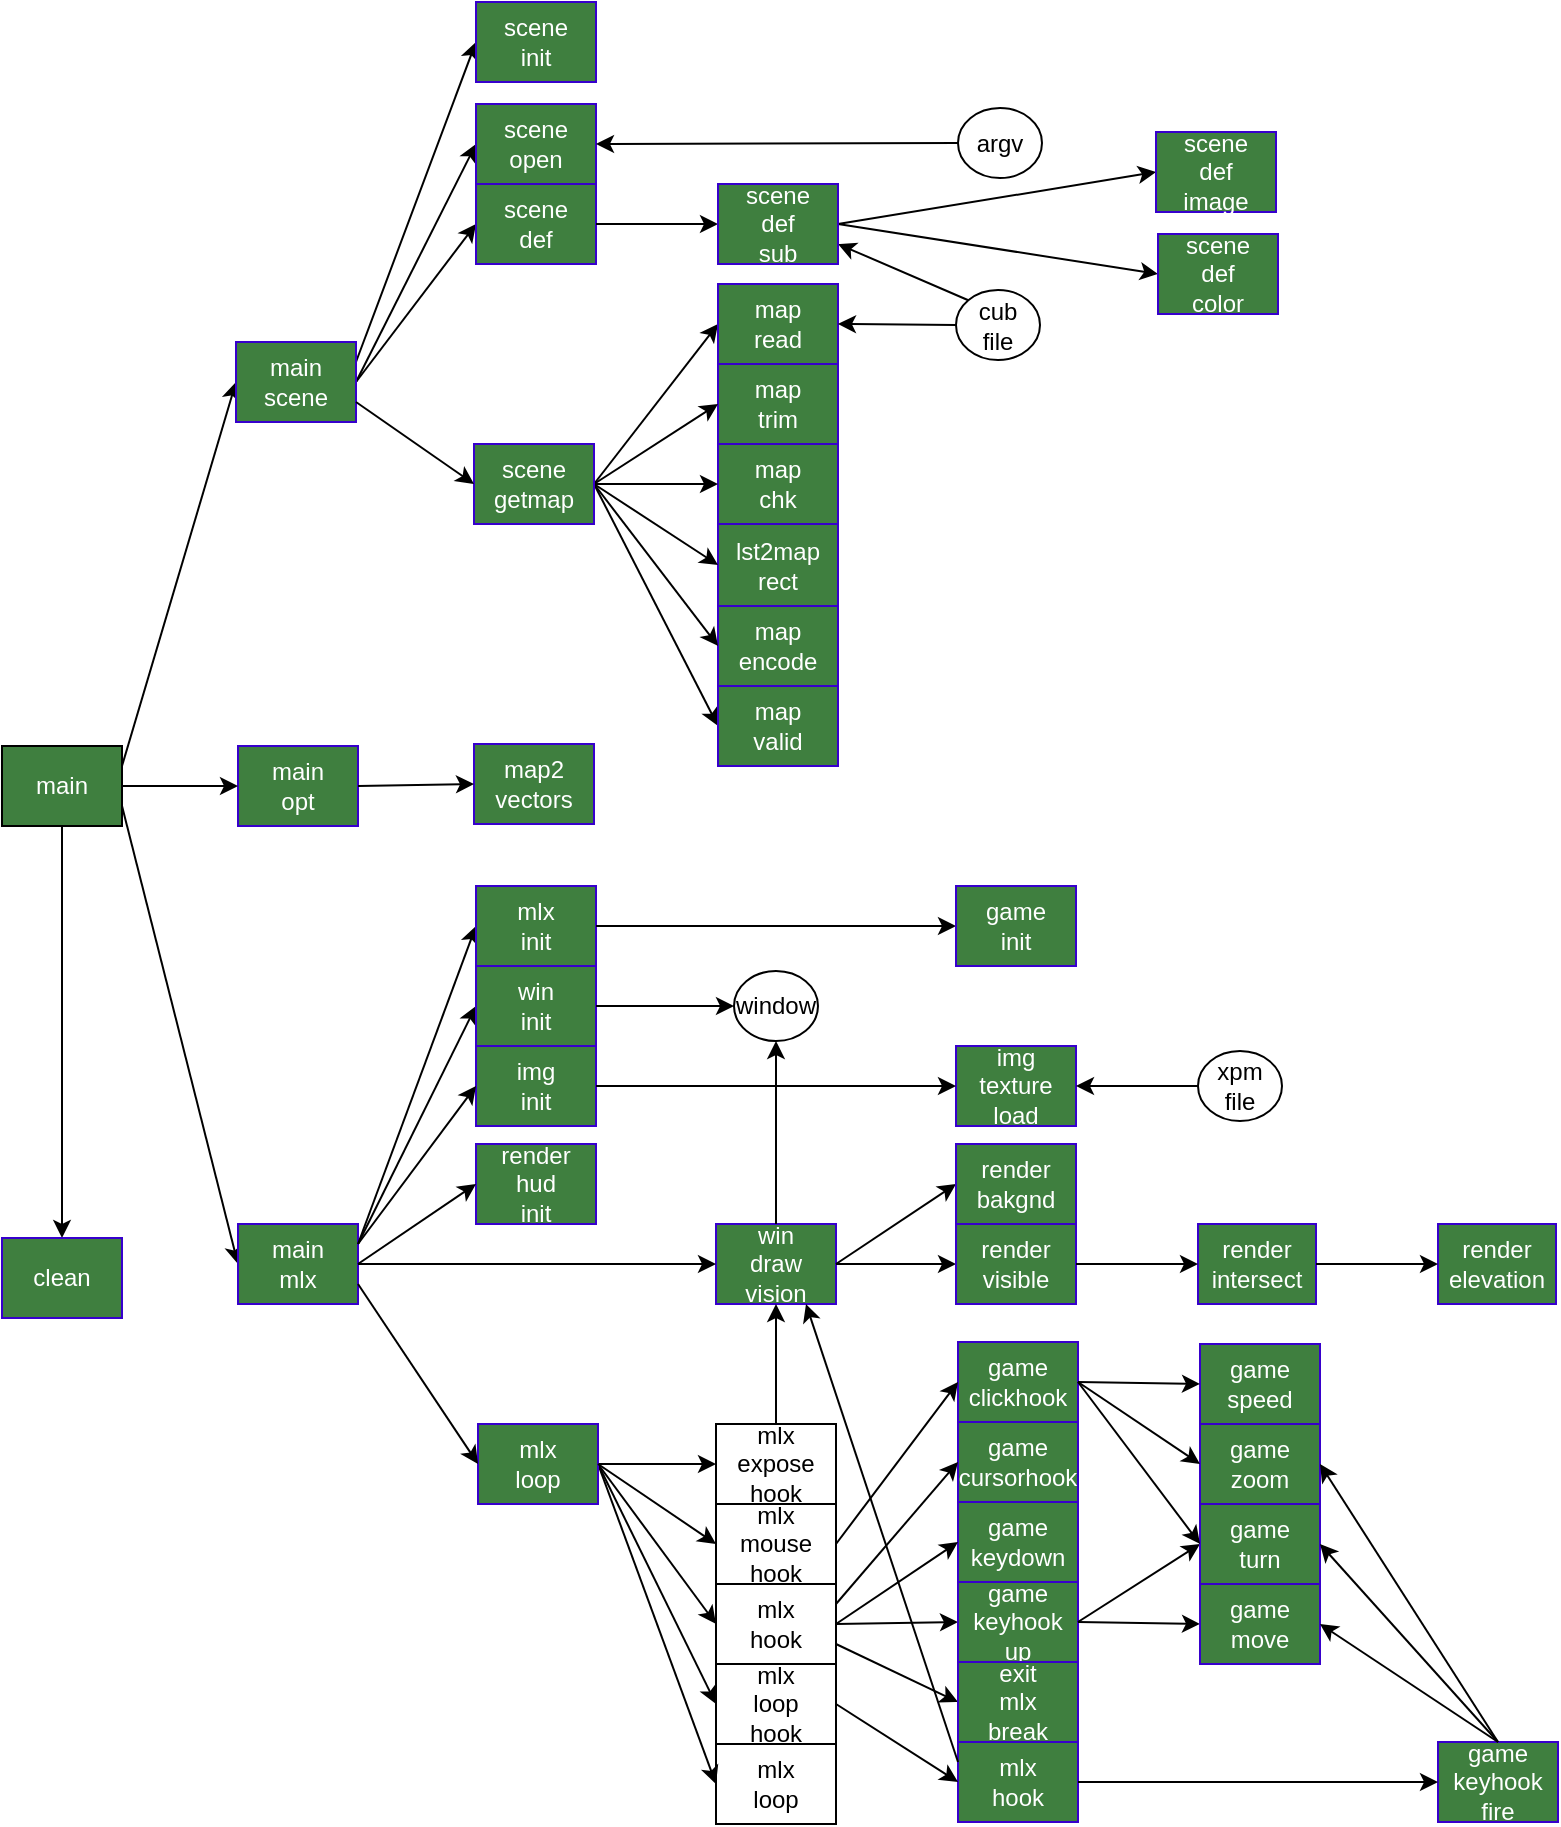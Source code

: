 <mxfile>
    <diagram id="hV0SHfoGrisFIh4XmOlX" name="Mandatory">
        <mxGraphModel dx="642" dy="841" grid="1" gridSize="10" guides="1" tooltips="1" connect="1" arrows="1" fold="1" page="1" pageScale="1" pageWidth="827" pageHeight="1169" math="0" shadow="0">
            <root>
                <mxCell id="0"/>
                <mxCell id="1" parent="0"/>
                <mxCell id="18" style="edgeStyle=none;html=1;entryX=0;entryY=0.5;entryDx=0;entryDy=0;exitX=1;exitY=0.5;exitDx=0;exitDy=0;" parent="1" source="33" target="12" edge="1">
                    <mxGeometry relative="1" as="geometry">
                        <mxPoint x="129" y="317" as="sourcePoint"/>
                    </mxGeometry>
                </mxCell>
                <mxCell id="26" style="edgeStyle=none;html=1;entryX=0.5;entryY=0;entryDx=0;entryDy=0;exitX=0.5;exitY=1;exitDx=0;exitDy=0;" parent="1" source="4" target="39" edge="1">
                    <mxGeometry relative="1" as="geometry">
                        <mxPoint x="68" y="521" as="targetPoint"/>
                        <mxPoint x="60" y="445" as="sourcePoint"/>
                    </mxGeometry>
                </mxCell>
                <mxCell id="34" style="edgeStyle=none;html=1;exitX=1;exitY=0.25;exitDx=0;exitDy=0;entryX=0;entryY=0.5;entryDx=0;entryDy=0;" parent="1" source="4" target="33" edge="1">
                    <mxGeometry relative="1" as="geometry"/>
                </mxCell>
                <mxCell id="4" value="main" style="rounded=0;whiteSpace=wrap;html=1;strokeWidth=1;fillColor=#3F7F3F;fontColor=#ffffff;strokeColor=default;" parent="1" vertex="1">
                    <mxGeometry x="2" y="381" width="60" height="40" as="geometry"/>
                </mxCell>
                <mxCell id="6" value="" style="endArrow=classic;html=1;entryX=0;entryY=0.5;entryDx=0;entryDy=0;exitX=1;exitY=0.25;exitDx=0;exitDy=0;" parent="1" source="33" target="13" edge="1">
                    <mxGeometry width="50" height="50" relative="1" as="geometry">
                        <mxPoint x="129" y="307" as="sourcePoint"/>
                        <mxPoint x="429" y="171.5" as="targetPoint"/>
                    </mxGeometry>
                </mxCell>
                <mxCell id="38" style="edgeStyle=none;html=1;entryX=0;entryY=0.5;entryDx=0;entryDy=0;exitX=1;exitY=0.5;exitDx=0;exitDy=0;" parent="1" source="33" target="35" edge="1">
                    <mxGeometry relative="1" as="geometry">
                        <mxPoint x="299" y="200" as="targetPoint"/>
                        <mxPoint x="190" y="170" as="sourcePoint"/>
                    </mxGeometry>
                </mxCell>
                <mxCell id="11" value="lst2map&lt;br&gt;rect" style="rounded=0;whiteSpace=wrap;html=1;fillColor=#3F7F3F;fontColor=#ffffff;strokeColor=#3700CC;" parent="1" vertex="1">
                    <mxGeometry x="360" y="270" width="60" height="41" as="geometry"/>
                </mxCell>
                <mxCell id="22" style="edgeStyle=none;html=1;entryX=0;entryY=0.5;entryDx=0;entryDy=0;exitX=1;exitY=0.5;exitDx=0;exitDy=0;" parent="1" source="72" target="19" edge="1">
                    <mxGeometry relative="1" as="geometry">
                        <mxPoint x="230" y="227" as="sourcePoint"/>
                    </mxGeometry>
                </mxCell>
                <mxCell id="12" value="scene&lt;br&gt;open" style="rounded=0;whiteSpace=wrap;html=1;fillColor=#3F7F3F;fontColor=#ffffff;strokeColor=#3700CC;" parent="1" vertex="1">
                    <mxGeometry x="239" y="60" width="60" height="40" as="geometry"/>
                </mxCell>
                <mxCell id="13" value="scene&lt;br&gt;init" style="rounded=0;whiteSpace=wrap;html=1;fillColor=#3F7F3F;fontColor=#ffffff;strokeColor=#3700CC;" parent="1" vertex="1">
                    <mxGeometry x="239" y="9" width="60" height="40" as="geometry"/>
                </mxCell>
                <mxCell id="15" value="" style="endArrow=classic;html=1;entryX=0;entryY=0.5;entryDx=0;entryDy=0;exitX=1;exitY=0.5;exitDx=0;exitDy=0;" parent="1" source="72" target="11" edge="1">
                    <mxGeometry width="50" height="50" relative="1" as="geometry">
                        <mxPoint x="260" y="267" as="sourcePoint"/>
                        <mxPoint x="268" y="64" as="targetPoint"/>
                    </mxGeometry>
                </mxCell>
                <mxCell id="25" style="edgeStyle=none;html=1;exitX=1;exitY=0.25;exitDx=0;exitDy=0;entryX=0;entryY=0.5;entryDx=0;entryDy=0;" parent="1" source="46" target="51" edge="1">
                    <mxGeometry relative="1" as="geometry"/>
                </mxCell>
                <mxCell id="45" style="edgeStyle=none;html=1;entryX=0;entryY=0.5;entryDx=0;entryDy=0;exitX=1;exitY=0.5;exitDx=0;exitDy=0;" parent="1" source="72" target="44" edge="1">
                    <mxGeometry relative="1" as="geometry">
                        <mxPoint x="240" y="177" as="sourcePoint"/>
                    </mxGeometry>
                </mxCell>
                <mxCell id="47" style="edgeStyle=none;html=1;entryX=0;entryY=0.5;entryDx=0;entryDy=0;exitX=1;exitY=0.75;exitDx=0;exitDy=0;" parent="1" source="4" target="46" edge="1">
                    <mxGeometry relative="1" as="geometry">
                        <mxPoint x="80" y="425" as="sourcePoint"/>
                    </mxGeometry>
                </mxCell>
                <mxCell id="19" value="map&lt;br&gt;valid" style="rounded=0;whiteSpace=wrap;html=1;fillColor=#3F7F3F;fontColor=#ffffff;strokeColor=#3700CC;" parent="1" vertex="1">
                    <mxGeometry x="360" y="351" width="60" height="40" as="geometry"/>
                </mxCell>
                <mxCell id="24" value="map&lt;br&gt;encode" style="rounded=0;whiteSpace=wrap;html=1;fillColor=#3F7F3F;fontColor=#ffffff;strokeColor=#3700CC;" parent="1" vertex="1">
                    <mxGeometry x="360" y="311" width="60" height="40" as="geometry"/>
                </mxCell>
                <mxCell id="31" value="argv" style="ellipse;whiteSpace=wrap;html=1;" parent="1" vertex="1">
                    <mxGeometry x="480" y="62" width="42" height="35" as="geometry"/>
                </mxCell>
                <mxCell id="32" value="" style="endArrow=classic;html=1;exitX=0;exitY=0.5;exitDx=0;exitDy=0;entryX=1;entryY=0.5;entryDx=0;entryDy=0;" parent="1" source="31" target="12" edge="1">
                    <mxGeometry width="50" height="50" relative="1" as="geometry">
                        <mxPoint x="532" y="39" as="sourcePoint"/>
                        <mxPoint x="534" as="targetPoint"/>
                    </mxGeometry>
                </mxCell>
                <mxCell id="33" value="main&lt;br&gt;scene" style="rounded=0;whiteSpace=wrap;html=1;fillColor=#3F7F3F;fontColor=#ffffff;strokeColor=#3700CC;" parent="1" vertex="1">
                    <mxGeometry x="119" y="179" width="60" height="40" as="geometry"/>
                </mxCell>
                <mxCell id="35" value="scene&lt;br&gt;def" style="rounded=0;whiteSpace=wrap;html=1;fillColor=#3F7F3F;fontColor=#ffffff;strokeColor=#3700CC;" parent="1" vertex="1">
                    <mxGeometry x="239" y="100" width="60" height="40" as="geometry"/>
                </mxCell>
                <mxCell id="39" value="clean" style="rounded=0;whiteSpace=wrap;html=1;fillColor=#3f7F3f;fontColor=#ffffff;strokeColor=#3700CC;" parent="1" vertex="1">
                    <mxGeometry x="2" y="627" width="60" height="40" as="geometry"/>
                </mxCell>
                <mxCell id="44" value="map&lt;br&gt;read" style="rounded=0;whiteSpace=wrap;html=1;fillColor=#3F7F3F;fontColor=#ffffff;strokeColor=#3700CC;" parent="1" vertex="1">
                    <mxGeometry x="360" y="150" width="60" height="40" as="geometry"/>
                </mxCell>
                <mxCell id="46" value="main&lt;br&gt;mlx" style="rounded=0;whiteSpace=wrap;html=1;fillColor=#3F7F3F;fontColor=#ffffff;strokeColor=#3700CC;" parent="1" vertex="1">
                    <mxGeometry x="120" y="620" width="60" height="40" as="geometry"/>
                </mxCell>
                <mxCell id="51" value="win&lt;br&gt;init" style="rounded=0;whiteSpace=wrap;html=1;fillColor=#3F7F3F;fontColor=#ffffff;strokeColor=#3700CC;" parent="1" vertex="1">
                    <mxGeometry x="239" y="491" width="60" height="40" as="geometry"/>
                </mxCell>
                <mxCell id="59" style="edgeStyle=none;html=1;exitX=1;exitY=0.25;exitDx=0;exitDy=0;entryX=0;entryY=0.5;entryDx=0;entryDy=0;" parent="1" source="46" target="52" edge="1">
                    <mxGeometry relative="1" as="geometry">
                        <mxPoint x="260" y="471" as="targetPoint"/>
                    </mxGeometry>
                </mxCell>
                <mxCell id="52" value="mlx&lt;br&gt;init" style="rounded=0;whiteSpace=wrap;html=1;fillColor=#3F7F3F;fontColor=#ffffff;strokeColor=#3700CC;" parent="1" vertex="1">
                    <mxGeometry x="239" y="451" width="60" height="40" as="geometry"/>
                </mxCell>
                <mxCell id="56" value="map&lt;br&gt;trim" style="rounded=0;whiteSpace=wrap;html=1;fillColor=#3F7F3F;fontColor=#ffffff;strokeColor=#3700CC;" parent="1" vertex="1">
                    <mxGeometry x="360" y="190" width="60" height="40" as="geometry"/>
                </mxCell>
                <mxCell id="67" style="edgeStyle=none;html=1;exitX=1;exitY=0.5;exitDx=0;exitDy=0;entryX=0;entryY=0.5;entryDx=0;entryDy=0;" parent="1" source="72" target="56" edge="1">
                    <mxGeometry relative="1" as="geometry">
                        <mxPoint x="320" y="437" as="sourcePoint"/>
                        <mxPoint x="369" y="413" as="targetPoint"/>
                    </mxGeometry>
                </mxCell>
                <mxCell id="68" style="edgeStyle=none;html=1;entryX=0;entryY=0.5;entryDx=0;entryDy=0;exitX=1;exitY=0.5;exitDx=0;exitDy=0;" parent="1" source="72" target="24" edge="1">
                    <mxGeometry relative="1" as="geometry">
                        <mxPoint x="270" y="277" as="sourcePoint"/>
                        <mxPoint x="369" y="357" as="targetPoint"/>
                    </mxGeometry>
                </mxCell>
                <mxCell id="NXFUlHPYo5hBLQqX9jPC-74" value="map&lt;br&gt;chk" style="rounded=0;whiteSpace=wrap;html=1;fillColor=#3F7F3F;fontColor=#ffffff;strokeColor=#3700CC;" parent="1" vertex="1">
                    <mxGeometry x="360" y="230" width="60" height="40" as="geometry"/>
                </mxCell>
                <mxCell id="NXFUlHPYo5hBLQqX9jPC-75" value="win&lt;br&gt;draw&lt;br&gt;vision" style="rounded=0;whiteSpace=wrap;html=1;fillColor=#3F7F3F;fontColor=#ffffff;strokeColor=#3700CC;" parent="1" vertex="1">
                    <mxGeometry x="359" y="620" width="60" height="40" as="geometry"/>
                </mxCell>
                <mxCell id="NXFUlHPYo5hBLQqX9jPC-76" value="img&lt;br&gt;init" style="rounded=0;whiteSpace=wrap;html=1;fillColor=#3F7F3F;fontColor=#ffffff;strokeColor=#3700CC;" parent="1" vertex="1">
                    <mxGeometry x="239" y="531" width="60" height="40" as="geometry"/>
                </mxCell>
                <mxCell id="NXFUlHPYo5hBLQqX9jPC-77" value="mlx&lt;br&gt;expose&lt;br&gt;hook" style="rounded=0;whiteSpace=wrap;html=1;" parent="1" vertex="1">
                    <mxGeometry x="359" y="720" width="60" height="40" as="geometry"/>
                </mxCell>
                <mxCell id="NXFUlHPYo5hBLQqX9jPC-78" value="mlx&lt;br&gt;hook" style="rounded=0;whiteSpace=wrap;html=1;" parent="1" vertex="1">
                    <mxGeometry x="359" y="800" width="60" height="40" as="geometry"/>
                </mxCell>
                <mxCell id="NXFUlHPYo5hBLQqX9jPC-79" value="mlx&lt;br&gt;loop" style="rounded=0;whiteSpace=wrap;html=1;" parent="1" vertex="1">
                    <mxGeometry x="359" y="880" width="60" height="40" as="geometry"/>
                </mxCell>
                <mxCell id="NXFUlHPYo5hBLQqX9jPC-80" value="mlx&lt;br&gt;loop&lt;br&gt;hook" style="rounded=0;whiteSpace=wrap;html=1;" parent="1" vertex="1">
                    <mxGeometry x="359" y="840" width="60" height="40" as="geometry"/>
                </mxCell>
                <mxCell id="NXFUlHPYo5hBLQqX9jPC-81" style="edgeStyle=none;html=1;exitX=1;exitY=0.5;exitDx=0;exitDy=0;entryX=0;entryY=0.5;entryDx=0;entryDy=0;" parent="1" source="46" target="NXFUlHPYo5hBLQqX9jPC-75" edge="1">
                    <mxGeometry relative="1" as="geometry">
                        <mxPoint x="210" y="561" as="sourcePoint"/>
                        <mxPoint x="258" y="587" as="targetPoint"/>
                    </mxGeometry>
                </mxCell>
                <mxCell id="NXFUlHPYo5hBLQqX9jPC-82" style="edgeStyle=none;html=1;exitX=1;exitY=0.25;exitDx=0;exitDy=0;entryX=0;entryY=0.5;entryDx=0;entryDy=0;" parent="1" source="46" target="NXFUlHPYo5hBLQqX9jPC-76" edge="1">
                    <mxGeometry relative="1" as="geometry">
                        <mxPoint x="240" y="561" as="targetPoint"/>
                        <mxPoint x="230" y="511" as="sourcePoint"/>
                    </mxGeometry>
                </mxCell>
                <mxCell id="NXFUlHPYo5hBLQqX9jPC-83" style="edgeStyle=none;html=1;exitX=1;exitY=0.5;exitDx=0;exitDy=0;entryX=0;entryY=0.5;entryDx=0;entryDy=0;" parent="1" source="83" target="NXFUlHPYo5hBLQqX9jPC-78" edge="1">
                    <mxGeometry relative="1" as="geometry">
                        <mxPoint x="341" y="643" as="sourcePoint"/>
                        <mxPoint x="389" y="669" as="targetPoint"/>
                    </mxGeometry>
                </mxCell>
                <mxCell id="NXFUlHPYo5hBLQqX9jPC-84" style="edgeStyle=none;html=1;exitX=1;exitY=0.5;exitDx=0;exitDy=0;entryX=0;entryY=0.5;entryDx=0;entryDy=0;" parent="1" source="83" target="NXFUlHPYo5hBLQqX9jPC-79" edge="1">
                    <mxGeometry relative="1" as="geometry">
                        <mxPoint x="390" y="619" as="targetPoint"/>
                        <mxPoint x="341" y="643" as="sourcePoint"/>
                    </mxGeometry>
                </mxCell>
                <mxCell id="NXFUlHPYo5hBLQqX9jPC-85" style="edgeStyle=none;html=1;exitX=1;exitY=0.5;exitDx=0;exitDy=0;entryX=0;entryY=0.5;entryDx=0;entryDy=0;" parent="1" source="83" target="NXFUlHPYo5hBLQqX9jPC-77" edge="1">
                    <mxGeometry relative="1" as="geometry">
                        <mxPoint x="331" y="703" as="sourcePoint"/>
                        <mxPoint x="361" y="721" as="targetPoint"/>
                    </mxGeometry>
                </mxCell>
                <mxCell id="NXFUlHPYo5hBLQqX9jPC-86" style="edgeStyle=none;html=1;exitX=1;exitY=0.5;exitDx=0;exitDy=0;entryX=0;entryY=0.5;entryDx=0;entryDy=0;" parent="1" source="83" target="NXFUlHPYo5hBLQqX9jPC-80" edge="1">
                    <mxGeometry relative="1" as="geometry">
                        <mxPoint x="361" y="703" as="targetPoint"/>
                        <mxPoint x="351" y="653" as="sourcePoint"/>
                    </mxGeometry>
                </mxCell>
                <mxCell id="NXFUlHPYo5hBLQqX9jPC-88" value="" style="endArrow=classic;html=1;entryX=0;entryY=0.5;entryDx=0;entryDy=0;exitX=1;exitY=0.5;exitDx=0;exitDy=0;" parent="1" source="72" target="NXFUlHPYo5hBLQqX9jPC-74" edge="1">
                    <mxGeometry width="50" height="50" relative="1" as="geometry">
                        <mxPoint x="231" y="210" as="sourcePoint"/>
                        <mxPoint x="390" y="279.5" as="targetPoint"/>
                    </mxGeometry>
                </mxCell>
                <mxCell id="NXFUlHPYo5hBLQqX9jPC-89" value="window" style="ellipse;whiteSpace=wrap;html=1;" parent="1" vertex="1">
                    <mxGeometry x="368" y="493.5" width="42" height="35" as="geometry"/>
                </mxCell>
                <mxCell id="NXFUlHPYo5hBLQqX9jPC-90" style="edgeStyle=none;html=1;entryX=0;entryY=0.5;entryDx=0;entryDy=0;exitX=1;exitY=0.5;exitDx=0;exitDy=0;" parent="1" source="51" target="NXFUlHPYo5hBLQqX9jPC-89" edge="1">
                    <mxGeometry relative="1" as="geometry">
                        <mxPoint x="152" y="442" as="sourcePoint"/>
                        <mxPoint x="210" y="612" as="targetPoint"/>
                    </mxGeometry>
                </mxCell>
                <mxCell id="NXFUlHPYo5hBLQqX9jPC-91" style="edgeStyle=none;html=1;entryX=0.5;entryY=1;entryDx=0;entryDy=0;exitX=0.5;exitY=0;exitDx=0;exitDy=0;" parent="1" source="NXFUlHPYo5hBLQqX9jPC-75" target="NXFUlHPYo5hBLQqX9jPC-89" edge="1">
                    <mxGeometry relative="1" as="geometry">
                        <mxPoint x="448" y="591" as="sourcePoint"/>
                        <mxPoint x="468.0" y="521" as="targetPoint"/>
                    </mxGeometry>
                </mxCell>
                <mxCell id="NXFUlHPYo5hBLQqX9jPC-92" style="edgeStyle=none;html=1;entryX=0;entryY=0.5;entryDx=0;entryDy=0;exitX=1;exitY=0.5;exitDx=0;exitDy=0;" parent="1" source="74" target="NXFUlHPYo5hBLQqX9jPC-93" edge="1">
                    <mxGeometry relative="1" as="geometry">
                        <mxPoint x="538" y="210" as="targetPoint"/>
                        <mxPoint x="418" y="209" as="sourcePoint"/>
                    </mxGeometry>
                </mxCell>
                <mxCell id="NXFUlHPYo5hBLQqX9jPC-93" value="scene&lt;br&gt;def&lt;br&gt;image" style="rounded=0;whiteSpace=wrap;html=1;fillColor=#3F7F3F;fontColor=#ffffff;strokeColor=#3700CC;" parent="1" vertex="1">
                    <mxGeometry x="579" y="74" width="60" height="40" as="geometry"/>
                </mxCell>
                <mxCell id="NXFUlHPYo5hBLQqX9jPC-94" style="edgeStyle=none;html=1;entryX=0;entryY=0.5;entryDx=0;entryDy=0;exitX=1;exitY=0.5;exitDx=0;exitDy=0;" parent="1" source="74" target="NXFUlHPYo5hBLQqX9jPC-95" edge="1">
                    <mxGeometry relative="1" as="geometry">
                        <mxPoint x="548" y="220" as="targetPoint"/>
                        <mxPoint x="428" y="219" as="sourcePoint"/>
                    </mxGeometry>
                </mxCell>
                <mxCell id="NXFUlHPYo5hBLQqX9jPC-95" value="scene&lt;br&gt;def&lt;br&gt;color" style="rounded=0;whiteSpace=wrap;html=1;fillColor=#3F7F3F;fontColor=#ffffff;strokeColor=#3700CC;" parent="1" vertex="1">
                    <mxGeometry x="580" y="125" width="60" height="40" as="geometry"/>
                </mxCell>
                <mxCell id="NXFUlHPYo5hBLQqX9jPC-96" style="edgeStyle=none;html=1;exitX=1;exitY=0.5;exitDx=0;exitDy=0;entryX=0;entryY=0.5;entryDx=0;entryDy=0;" parent="1" source="NXFUlHPYo5hBLQqX9jPC-75" target="NXFUlHPYo5hBLQqX9jPC-97" edge="1">
                    <mxGeometry relative="1" as="geometry">
                        <mxPoint x="479" y="600.0" as="targetPoint"/>
                        <mxPoint x="430" y="611" as="sourcePoint"/>
                    </mxGeometry>
                </mxCell>
                <mxCell id="NXFUlHPYo5hBLQqX9jPC-97" value="render&lt;br&gt;bakgnd" style="rounded=0;whiteSpace=wrap;html=1;fillColor=#3F7F3F;fontColor=#ffffff;strokeColor=#3700CC;" parent="1" vertex="1">
                    <mxGeometry x="479" y="580" width="60" height="40" as="geometry"/>
                </mxCell>
                <mxCell id="NXFUlHPYo5hBLQqX9jPC-98" style="edgeStyle=none;html=1;exitX=1;exitY=0.5;exitDx=0;exitDy=0;entryX=0;entryY=0.5;entryDx=0;entryDy=0;" parent="1" source="52" target="NXFUlHPYo5hBLQqX9jPC-99" edge="1">
                    <mxGeometry relative="1" as="geometry">
                        <mxPoint x="420" y="470.231" as="targetPoint"/>
                        <mxPoint x="340" y="440" as="sourcePoint"/>
                    </mxGeometry>
                </mxCell>
                <mxCell id="NXFUlHPYo5hBLQqX9jPC-99" value="game&lt;br&gt;init" style="rounded=0;whiteSpace=wrap;html=1;fillColor=#3F7F3F;fontColor=#ffffff;strokeColor=#3700CC;" parent="1" vertex="1">
                    <mxGeometry x="479" y="451" width="60" height="40" as="geometry"/>
                </mxCell>
                <mxCell id="NXFUlHPYo5hBLQqX9jPC-100" style="edgeStyle=none;html=1;entryX=0;entryY=0.5;entryDx=0;entryDy=0;exitX=1;exitY=0.5;exitDx=0;exitDy=0;" parent="1" source="NXFUlHPYo5hBLQqX9jPC-78" target="NXFUlHPYo5hBLQqX9jPC-101" edge="1">
                    <mxGeometry relative="1" as="geometry">
                        <mxPoint x="568" y="814" as="targetPoint"/>
                        <mxPoint x="441" y="701" as="sourcePoint"/>
                    </mxGeometry>
                </mxCell>
                <mxCell id="NXFUlHPYo5hBLQqX9jPC-101" value="game&lt;br&gt;keyhook&lt;br&gt;up" style="rounded=0;whiteSpace=wrap;html=1;fillColor=#3F7F3F;fontColor=#ffffff;strokeColor=#3700CC;" parent="1" vertex="1">
                    <mxGeometry x="480" y="799" width="60" height="40" as="geometry"/>
                </mxCell>
                <mxCell id="NXFUlHPYo5hBLQqX9jPC-102" style="edgeStyle=none;html=1;entryX=0;entryY=0.5;entryDx=0;entryDy=0;exitX=1;exitY=0.5;exitDx=0;exitDy=0;" parent="1" source="NXFUlHPYo5hBLQqX9jPC-101" target="NXFUlHPYo5hBLQqX9jPC-103" edge="1">
                    <mxGeometry relative="1" as="geometry">
                        <mxPoint x="708" y="814" as="targetPoint"/>
                        <mxPoint x="611" y="730" as="sourcePoint"/>
                    </mxGeometry>
                </mxCell>
                <mxCell id="NXFUlHPYo5hBLQqX9jPC-103" value="game&lt;br&gt;move" style="rounded=0;whiteSpace=wrap;html=1;fillColor=#3F7F3F;fontColor=#ffffff;strokeColor=#3700CC;" parent="1" vertex="1">
                    <mxGeometry x="601" y="800" width="60" height="40" as="geometry"/>
                </mxCell>
                <mxCell id="NXFUlHPYo5hBLQqX9jPC-104" style="edgeStyle=none;html=1;exitX=1;exitY=0.75;exitDx=0;exitDy=0;entryX=0;entryY=0.5;entryDx=0;entryDy=0;" parent="1" source="NXFUlHPYo5hBLQqX9jPC-78" target="NXFUlHPYo5hBLQqX9jPC-105" edge="1">
                    <mxGeometry relative="1" as="geometry">
                        <mxPoint x="511" y="730" as="targetPoint"/>
                        <mxPoint x="442" y="710" as="sourcePoint"/>
                    </mxGeometry>
                </mxCell>
                <mxCell id="NXFUlHPYo5hBLQqX9jPC-105" value="exit&lt;br&gt;mlx&lt;br&gt;break" style="rounded=0;whiteSpace=wrap;html=1;fillColor=#3F7F3F;fontColor=#ffffff;strokeColor=#3700CC;" parent="1" vertex="1">
                    <mxGeometry x="480" y="839" width="60" height="40" as="geometry"/>
                </mxCell>
                <mxCell id="NXFUlHPYo5hBLQqX9jPC-106" value="mlx&lt;br&gt;hook" style="rounded=0;whiteSpace=wrap;html=1;fillColor=#3F7F3F;fontColor=#ffffff;strokeColor=#3700CC;" parent="1" vertex="1">
                    <mxGeometry x="480" y="879" width="60" height="40" as="geometry"/>
                </mxCell>
                <mxCell id="NXFUlHPYo5hBLQqX9jPC-107" style="edgeStyle=none;html=1;entryX=0;entryY=0.5;entryDx=0;entryDy=0;exitX=1;exitY=0.5;exitDx=0;exitDy=0;" parent="1" source="NXFUlHPYo5hBLQqX9jPC-80" target="NXFUlHPYo5hBLQqX9jPC-106" edge="1">
                    <mxGeometry relative="1" as="geometry">
                        <mxPoint x="532" y="785" as="targetPoint"/>
                        <mxPoint x="432" y="775" as="sourcePoint"/>
                    </mxGeometry>
                </mxCell>
                <mxCell id="NXFUlHPYo5hBLQqX9jPC-108" style="edgeStyle=none;html=1;exitX=0;exitY=0.25;exitDx=0;exitDy=0;entryX=0.75;entryY=1;entryDx=0;entryDy=0;" parent="1" source="NXFUlHPYo5hBLQqX9jPC-106" target="NXFUlHPYo5hBLQqX9jPC-75" edge="1">
                    <mxGeometry relative="1" as="geometry">
                        <mxPoint x="320" y="611" as="targetPoint"/>
                        <mxPoint x="331" y="741" as="sourcePoint"/>
                    </mxGeometry>
                </mxCell>
                <mxCell id="NXFUlHPYo5hBLQqX9jPC-109" style="edgeStyle=none;html=1;entryX=0;entryY=0.5;entryDx=0;entryDy=0;exitX=1;exitY=0.5;exitDx=0;exitDy=0;" parent="1" source="NXFUlHPYo5hBLQqX9jPC-101" target="NXFUlHPYo5hBLQqX9jPC-110" edge="1">
                    <mxGeometry relative="1" as="geometry">
                        <mxPoint x="708" y="854" as="targetPoint"/>
                        <mxPoint x="592" y="739.0" as="sourcePoint"/>
                    </mxGeometry>
                </mxCell>
                <mxCell id="NXFUlHPYo5hBLQqX9jPC-110" value="game&lt;br&gt;turn" style="rounded=0;whiteSpace=wrap;html=1;fillColor=#3F7F3F;fontColor=#ffffff;strokeColor=#3700CC;" parent="1" vertex="1">
                    <mxGeometry x="601" y="760" width="60" height="40" as="geometry"/>
                </mxCell>
                <mxCell id="NXFUlHPYo5hBLQqX9jPC-111" value="" style="endArrow=classic;html=1;exitX=0;exitY=0;exitDx=0;exitDy=0;entryX=1;entryY=0.75;entryDx=0;entryDy=0;" parent="1" source="NXFUlHPYo5hBLQqX9jPC-112" target="74" edge="1">
                    <mxGeometry width="50" height="50" relative="1" as="geometry">
                        <mxPoint x="572.937" y="147.306" as="sourcePoint"/>
                        <mxPoint x="513" y="130" as="targetPoint"/>
                    </mxGeometry>
                </mxCell>
                <mxCell id="NXFUlHPYo5hBLQqX9jPC-112" value="cub&lt;br&gt;file" style="ellipse;whiteSpace=wrap;html=1;" parent="1" vertex="1">
                    <mxGeometry x="479" y="153" width="42" height="35" as="geometry"/>
                </mxCell>
                <mxCell id="NXFUlHPYo5hBLQqX9jPC-113" value="" style="endArrow=classic;html=1;exitX=0;exitY=0.5;exitDx=0;exitDy=0;entryX=1;entryY=0.5;entryDx=0;entryDy=0;" parent="1" source="NXFUlHPYo5hBLQqX9jPC-112" target="44" edge="1">
                    <mxGeometry width="50" height="50" relative="1" as="geometry">
                        <mxPoint x="588" y="139" as="sourcePoint"/>
                        <mxPoint x="478" y="180.0" as="targetPoint"/>
                    </mxGeometry>
                </mxCell>
                <mxCell id="NXFUlHPYo5hBLQqX9jPC-115" style="edgeStyle=none;html=1;exitX=0.5;exitY=0;exitDx=0;exitDy=0;entryX=0.5;entryY=1;entryDx=0;entryDy=0;" parent="1" source="NXFUlHPYo5hBLQqX9jPC-77" target="NXFUlHPYo5hBLQqX9jPC-75" edge="1">
                    <mxGeometry relative="1" as="geometry">
                        <mxPoint x="321" y="631" as="targetPoint"/>
                        <mxPoint x="371" y="731" as="sourcePoint"/>
                    </mxGeometry>
                </mxCell>
                <mxCell id="NXFUlHPYo5hBLQqX9jPC-116" value="img&lt;br&gt;texture&lt;br&gt;load" style="rounded=0;whiteSpace=wrap;html=1;fillColor=#3F7F3F;fontColor=#ffffff;strokeColor=#3700CC;" parent="1" vertex="1">
                    <mxGeometry x="479" y="531" width="60" height="40" as="geometry"/>
                </mxCell>
                <mxCell id="NXFUlHPYo5hBLQqX9jPC-117" style="edgeStyle=none;html=1;exitX=1;exitY=0.5;exitDx=0;exitDy=0;entryX=0;entryY=0.5;entryDx=0;entryDy=0;" parent="1" source="NXFUlHPYo5hBLQqX9jPC-76" target="NXFUlHPYo5hBLQqX9jPC-116" edge="1">
                    <mxGeometry relative="1" as="geometry">
                        <mxPoint x="430" y="480.231" as="targetPoint"/>
                        <mxPoint x="330" y="481" as="sourcePoint"/>
                    </mxGeometry>
                </mxCell>
                <mxCell id="NXFUlHPYo5hBLQqX9jPC-120" value="xpm&lt;br&gt;file" style="ellipse;whiteSpace=wrap;html=1;" parent="1" vertex="1">
                    <mxGeometry x="600" y="533.5" width="42" height="35" as="geometry"/>
                </mxCell>
                <mxCell id="NXFUlHPYo5hBLQqX9jPC-121" style="edgeStyle=none;html=1;exitX=0;exitY=0.5;exitDx=0;exitDy=0;entryX=1;entryY=0.5;entryDx=0;entryDy=0;" parent="1" source="NXFUlHPYo5hBLQqX9jPC-120" target="NXFUlHPYo5hBLQqX9jPC-116" edge="1">
                    <mxGeometry relative="1" as="geometry">
                        <mxPoint x="562" y="546" as="sourcePoint"/>
                        <mxPoint x="572" y="521" as="targetPoint"/>
                    </mxGeometry>
                </mxCell>
                <mxCell id="NXFUlHPYo5hBLQqX9jPC-122" style="edgeStyle=none;html=1;exitX=1;exitY=0.5;exitDx=0;exitDy=0;" parent="1" source="NXFUlHPYo5hBLQqX9jPC-75" target="NXFUlHPYo5hBLQqX9jPC-123" edge="1">
                    <mxGeometry relative="1" as="geometry">
                        <mxPoint x="479" y="647.0" as="targetPoint"/>
                        <mxPoint x="401" y="648" as="sourcePoint"/>
                    </mxGeometry>
                </mxCell>
                <mxCell id="NXFUlHPYo5hBLQqX9jPC-123" value="render&lt;br&gt;visible" style="rounded=0;whiteSpace=wrap;html=1;fillColor=#3F7F3F;fontColor=#ffffff;strokeColor=#3700CC;" parent="1" vertex="1">
                    <mxGeometry x="479" y="620" width="60" height="40" as="geometry"/>
                </mxCell>
                <mxCell id="69" value="main&lt;br&gt;opt" style="rounded=0;whiteSpace=wrap;html=1;fillColor=#3F7F3F;fontColor=#ffffff;strokeColor=#3700CC;" vertex="1" parent="1">
                    <mxGeometry x="120" y="381" width="60" height="40" as="geometry"/>
                </mxCell>
                <mxCell id="70" style="edgeStyle=none;html=1;exitX=1;exitY=0.5;exitDx=0;exitDy=0;entryX=0;entryY=0.5;entryDx=0;entryDy=0;" edge="1" parent="1" source="4" target="69">
                    <mxGeometry relative="1" as="geometry">
                        <mxPoint x="72" y="401" as="sourcePoint"/>
                        <mxPoint x="129" y="229" as="targetPoint"/>
                    </mxGeometry>
                </mxCell>
                <mxCell id="72" value="scene&lt;br&gt;getmap" style="rounded=0;whiteSpace=wrap;html=1;fillColor=#3F7F3F;fontColor=#ffffff;strokeColor=#3700CC;" vertex="1" parent="1">
                    <mxGeometry x="238" y="230" width="60" height="40" as="geometry"/>
                </mxCell>
                <mxCell id="73" style="edgeStyle=none;html=1;entryX=0;entryY=0.5;entryDx=0;entryDy=0;exitX=1;exitY=0.75;exitDx=0;exitDy=0;" edge="1" parent="1" source="33" target="72">
                    <mxGeometry relative="1" as="geometry">
                        <mxPoint x="189" y="280" as="sourcePoint"/>
                        <mxPoint x="271" y="170" as="targetPoint"/>
                    </mxGeometry>
                </mxCell>
                <mxCell id="75" style="edgeStyle=none;html=1;fontColor=#7F00FF;entryX=0;entryY=0.5;entryDx=0;entryDy=0;exitX=1;exitY=0.5;exitDx=0;exitDy=0;" edge="1" parent="1" source="35" target="74">
                    <mxGeometry relative="1" as="geometry">
                        <mxPoint x="431" y="30" as="targetPoint"/>
                    </mxGeometry>
                </mxCell>
                <mxCell id="74" value="scene&lt;br&gt;def&lt;br&gt;sub" style="rounded=0;whiteSpace=wrap;html=1;fillColor=#3F7F3F;fontColor=#ffffff;strokeColor=#3700CC;" vertex="1" parent="1">
                    <mxGeometry x="360" y="100" width="60" height="40" as="geometry"/>
                </mxCell>
                <mxCell id="76" value="map2&lt;br&gt;vectors" style="rounded=0;whiteSpace=wrap;html=1;fillColor=#3F7F3F;fontColor=#ffffff;strokeColor=#3700CC;" vertex="1" parent="1">
                    <mxGeometry x="238" y="380" width="60" height="40" as="geometry"/>
                </mxCell>
                <mxCell id="77" style="edgeStyle=none;html=1;exitX=1;exitY=0.5;exitDx=0;exitDy=0;entryX=0;entryY=0.5;entryDx=0;entryDy=0;" edge="1" parent="1" source="69" target="76">
                    <mxGeometry relative="1" as="geometry">
                        <mxPoint x="72" y="411" as="sourcePoint"/>
                        <mxPoint x="130" y="411" as="targetPoint"/>
                    </mxGeometry>
                </mxCell>
                <mxCell id="78" value="render&lt;br&gt;hud&lt;br&gt;init" style="rounded=0;whiteSpace=wrap;html=1;fillColor=#3F7F3F;fontColor=#ffffff;strokeColor=#3700CC;" vertex="1" parent="1">
                    <mxGeometry x="239" y="580" width="60" height="40" as="geometry"/>
                </mxCell>
                <mxCell id="79" style="edgeStyle=none;html=1;exitX=1;exitY=0.5;exitDx=0;exitDy=0;entryX=0;entryY=0.5;entryDx=0;entryDy=0;" edge="1" parent="1" source="46" target="78">
                    <mxGeometry relative="1" as="geometry">
                        <mxPoint x="270" y="561" as="targetPoint"/>
                        <mxPoint x="190" y="641" as="sourcePoint"/>
                    </mxGeometry>
                </mxCell>
                <mxCell id="80" value="render&lt;br&gt;intersect" style="rounded=0;whiteSpace=wrap;html=1;fillColor=#3F7F3F;fontColor=#ffffff;strokeColor=#3700CC;" vertex="1" parent="1">
                    <mxGeometry x="600" y="620" width="59" height="40" as="geometry"/>
                </mxCell>
                <mxCell id="81" value="game&lt;br&gt;clickhook" style="rounded=0;whiteSpace=wrap;html=1;fillColor=#3F7F3F;fontColor=#ffffff;strokeColor=#3700CC;" vertex="1" parent="1">
                    <mxGeometry x="480" y="679" width="60" height="40" as="geometry"/>
                </mxCell>
                <mxCell id="82" value="game&lt;br&gt;cursorhook" style="rounded=0;whiteSpace=wrap;html=1;fillColor=#3F7F3F;fontColor=#ffffff;strokeColor=#3700CC;" vertex="1" parent="1">
                    <mxGeometry x="480" y="719" width="60" height="40" as="geometry"/>
                </mxCell>
                <mxCell id="83" value="mlx&lt;br&gt;loop" style="rounded=0;whiteSpace=wrap;html=1;fillColor=#3F7F3F;fontColor=#ffffff;strokeColor=#3700CC;" vertex="1" parent="1">
                    <mxGeometry x="240" y="720" width="60" height="40" as="geometry"/>
                </mxCell>
                <mxCell id="84" style="edgeStyle=none;html=1;exitX=1;exitY=0.75;exitDx=0;exitDy=0;entryX=0;entryY=0.5;entryDx=0;entryDy=0;" edge="1" parent="1" source="46" target="83">
                    <mxGeometry relative="1" as="geometry">
                        <mxPoint x="269" y="610" as="targetPoint"/>
                        <mxPoint x="190" y="650" as="sourcePoint"/>
                    </mxGeometry>
                </mxCell>
                <mxCell id="85" value="mlx&lt;br&gt;mouse&lt;br&gt;hook" style="rounded=0;whiteSpace=wrap;html=1;" vertex="1" parent="1">
                    <mxGeometry x="359" y="760" width="60" height="40" as="geometry"/>
                </mxCell>
                <mxCell id="87" style="edgeStyle=none;html=1;exitX=1;exitY=0.5;exitDx=0;exitDy=0;entryX=0;entryY=0.5;entryDx=0;entryDy=0;" edge="1" parent="1" source="83" target="85">
                    <mxGeometry relative="1" as="geometry">
                        <mxPoint x="331" y="750" as="sourcePoint"/>
                        <mxPoint x="382" y="750" as="targetPoint"/>
                    </mxGeometry>
                </mxCell>
                <mxCell id="88" value="game&lt;br&gt;keyhook&lt;br&gt;fire" style="rounded=0;whiteSpace=wrap;html=1;fillColor=#3F7F3F;fontColor=#ffffff;strokeColor=#3700CC;" vertex="1" parent="1">
                    <mxGeometry x="720" y="879" width="60" height="40" as="geometry"/>
                </mxCell>
                <mxCell id="89" value="game&lt;br&gt;speed" style="rounded=0;whiteSpace=wrap;html=1;fillColor=#3F7F3F;fontColor=#ffffff;strokeColor=#3700CC;" vertex="1" parent="1">
                    <mxGeometry x="601" y="680" width="60" height="40" as="geometry"/>
                </mxCell>
                <mxCell id="90" value="game&lt;br&gt;zoom" style="rounded=0;whiteSpace=wrap;html=1;fillColor=#3F7F3F;fontColor=#ffffff;strokeColor=#3700CC;" vertex="1" parent="1">
                    <mxGeometry x="601" y="720" width="60" height="40" as="geometry"/>
                </mxCell>
                <mxCell id="91" value="render&lt;br&gt;elevation" style="rounded=0;whiteSpace=wrap;html=1;fillColor=#3F7F3F;fontColor=#ffffff;strokeColor=#3700CC;" vertex="1" parent="1">
                    <mxGeometry x="720" y="620" width="59" height="40" as="geometry"/>
                </mxCell>
                <mxCell id="92" style="edgeStyle=none;html=1;entryX=0;entryY=0.5;entryDx=0;entryDy=0;exitX=1;exitY=0.5;exitDx=0;exitDy=0;" edge="1" parent="1" source="NXFUlHPYo5hBLQqX9jPC-123" target="80">
                    <mxGeometry relative="1" as="geometry">
                        <mxPoint x="691" y="710" as="targetPoint"/>
                        <mxPoint x="631" y="710" as="sourcePoint"/>
                    </mxGeometry>
                </mxCell>
                <mxCell id="93" style="edgeStyle=none;html=1;entryX=0;entryY=0.5;entryDx=0;entryDy=0;exitX=1;exitY=0.5;exitDx=0;exitDy=0;" edge="1" parent="1" source="80" target="91">
                    <mxGeometry relative="1" as="geometry">
                        <mxPoint x="610" y="650" as="targetPoint"/>
                        <mxPoint x="670" y="590" as="sourcePoint"/>
                    </mxGeometry>
                </mxCell>
                <mxCell id="94" style="edgeStyle=none;html=1;entryX=0;entryY=0.5;entryDx=0;entryDy=0;exitX=1;exitY=0.5;exitDx=0;exitDy=0;" edge="1" parent="1" source="81" target="NXFUlHPYo5hBLQqX9jPC-110">
                    <mxGeometry relative="1" as="geometry">
                        <mxPoint x="691" y="710" as="targetPoint"/>
                        <mxPoint x="631" y="710" as="sourcePoint"/>
                    </mxGeometry>
                </mxCell>
                <mxCell id="95" value="game&lt;br&gt;keydown" style="rounded=0;whiteSpace=wrap;html=1;fillColor=#3F7F3F;fontColor=#ffffff;strokeColor=#3700CC;" vertex="1" parent="1">
                    <mxGeometry x="480" y="759" width="60" height="40" as="geometry"/>
                </mxCell>
                <mxCell id="96" style="edgeStyle=none;html=1;entryX=0;entryY=0.5;entryDx=0;entryDy=0;exitX=1;exitY=0.5;exitDx=0;exitDy=0;" edge="1" parent="1" source="85" target="81">
                    <mxGeometry relative="1" as="geometry">
                        <mxPoint x="490" y="829" as="targetPoint"/>
                        <mxPoint x="429" y="830" as="sourcePoint"/>
                    </mxGeometry>
                </mxCell>
                <mxCell id="97" style="edgeStyle=none;html=1;entryX=0;entryY=0.5;entryDx=0;entryDy=0;exitX=1;exitY=0.25;exitDx=0;exitDy=0;" edge="1" parent="1" source="NXFUlHPYo5hBLQqX9jPC-78" target="82">
                    <mxGeometry relative="1" as="geometry">
                        <mxPoint x="490" y="709" as="targetPoint"/>
                        <mxPoint x="429" y="790" as="sourcePoint"/>
                    </mxGeometry>
                </mxCell>
                <mxCell id="98" style="edgeStyle=none;html=1;entryX=0;entryY=0.5;entryDx=0;entryDy=0;exitX=1;exitY=0.5;exitDx=0;exitDy=0;" edge="1" parent="1" source="NXFUlHPYo5hBLQqX9jPC-78" target="95">
                    <mxGeometry relative="1" as="geometry">
                        <mxPoint x="490" y="829" as="targetPoint"/>
                        <mxPoint x="429" y="830" as="sourcePoint"/>
                    </mxGeometry>
                </mxCell>
                <mxCell id="99" style="edgeStyle=none;html=1;entryX=0;entryY=0.5;entryDx=0;entryDy=0;exitX=1;exitY=0.5;exitDx=0;exitDy=0;" edge="1" parent="1" source="81" target="90">
                    <mxGeometry relative="1" as="geometry">
                        <mxPoint x="611" y="710" as="targetPoint"/>
                        <mxPoint x="550" y="709" as="sourcePoint"/>
                    </mxGeometry>
                </mxCell>
                <mxCell id="100" style="edgeStyle=none;html=1;entryX=0;entryY=0.5;entryDx=0;entryDy=0;exitX=1;exitY=0.5;exitDx=0;exitDy=0;" edge="1" parent="1" source="81" target="89">
                    <mxGeometry relative="1" as="geometry">
                        <mxPoint x="611" y="830" as="targetPoint"/>
                        <mxPoint x="550" y="709" as="sourcePoint"/>
                    </mxGeometry>
                </mxCell>
                <mxCell id="101" style="edgeStyle=none;html=1;entryX=0;entryY=0.5;entryDx=0;entryDy=0;exitX=1;exitY=0.5;exitDx=0;exitDy=0;" edge="1" parent="1" source="NXFUlHPYo5hBLQqX9jPC-106" target="88">
                    <mxGeometry relative="1" as="geometry">
                        <mxPoint x="611" y="830" as="targetPoint"/>
                        <mxPoint x="550" y="829" as="sourcePoint"/>
                    </mxGeometry>
                </mxCell>
                <mxCell id="102" style="edgeStyle=none;html=1;entryX=1;entryY=0.5;entryDx=0;entryDy=0;exitX=0.5;exitY=0;exitDx=0;exitDy=0;" edge="1" parent="1" source="88" target="NXFUlHPYo5hBLQqX9jPC-110">
                    <mxGeometry relative="1" as="geometry">
                        <mxPoint x="730" y="909" as="targetPoint"/>
                        <mxPoint x="550" y="909" as="sourcePoint"/>
                    </mxGeometry>
                </mxCell>
                <mxCell id="103" style="edgeStyle=none;html=1;entryX=1;entryY=0.5;entryDx=0;entryDy=0;exitX=0.5;exitY=0;exitDx=0;exitDy=0;" edge="1" parent="1" source="88" target="NXFUlHPYo5hBLQqX9jPC-103">
                    <mxGeometry relative="1" as="geometry">
                        <mxPoint x="671" y="710" as="targetPoint"/>
                        <mxPoint x="760" y="889" as="sourcePoint"/>
                    </mxGeometry>
                </mxCell>
                <mxCell id="104" style="edgeStyle=none;html=1;entryX=1;entryY=0.5;entryDx=0;entryDy=0;exitX=0.5;exitY=0;exitDx=0;exitDy=0;" edge="1" parent="1" source="88" target="90">
                    <mxGeometry relative="1" as="geometry">
                        <mxPoint x="671" y="830" as="targetPoint"/>
                        <mxPoint x="690" y="870" as="sourcePoint"/>
                    </mxGeometry>
                </mxCell>
            </root>
        </mxGraphModel>
    </diagram>
</mxfile>